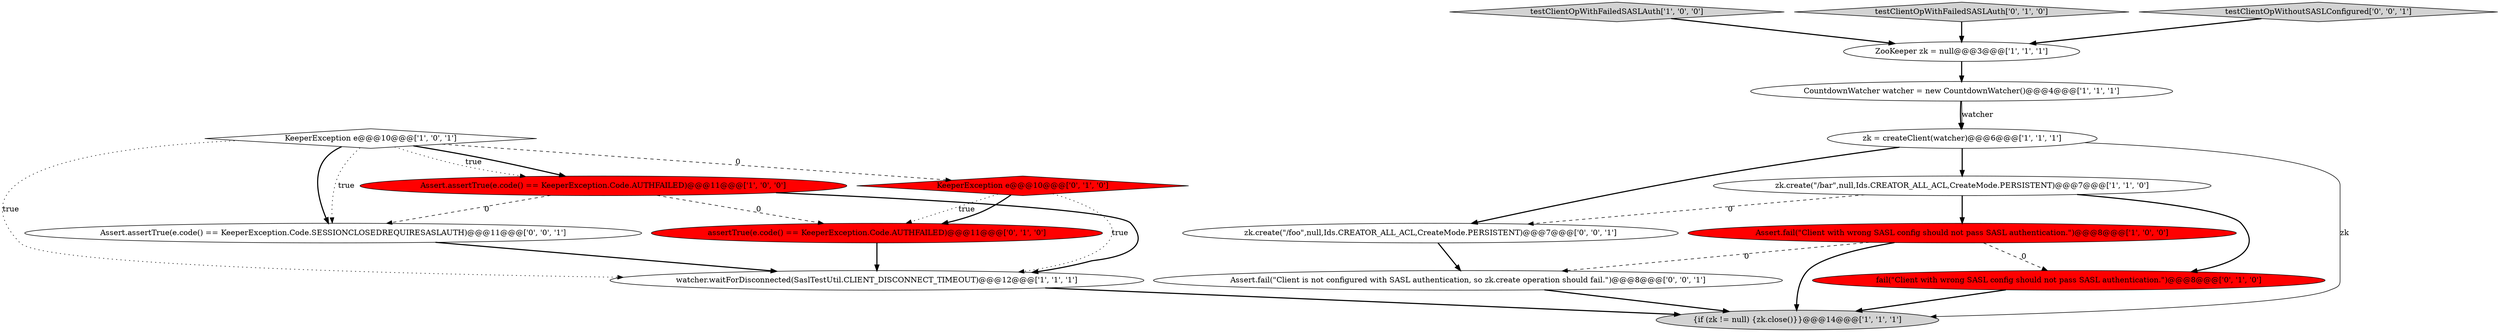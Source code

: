 digraph {
4 [style = filled, label = "watcher.waitForDisconnected(SaslTestUtil.CLIENT_DISCONNECT_TIMEOUT)@@@12@@@['1', '1', '1']", fillcolor = white, shape = ellipse image = "AAA0AAABBB1BBB"];
2 [style = filled, label = "KeeperException e@@@10@@@['1', '0', '1']", fillcolor = white, shape = diamond image = "AAA0AAABBB1BBB"];
14 [style = filled, label = "Assert.assertTrue(e.code() == KeeperException.Code.SESSIONCLOSEDREQUIRESASLAUTH)@@@11@@@['0', '0', '1']", fillcolor = white, shape = ellipse image = "AAA0AAABBB3BBB"];
15 [style = filled, label = "Assert.fail(\"Client is not configured with SASL authentication, so zk.create operation should fail.\")@@@8@@@['0', '0', '1']", fillcolor = white, shape = ellipse image = "AAA0AAABBB3BBB"];
16 [style = filled, label = "zk.create(\"/foo\",null,Ids.CREATOR_ALL_ACL,CreateMode.PERSISTENT)@@@7@@@['0', '0', '1']", fillcolor = white, shape = ellipse image = "AAA0AAABBB3BBB"];
5 [style = filled, label = "testClientOpWithFailedSASLAuth['1', '0', '0']", fillcolor = lightgray, shape = diamond image = "AAA0AAABBB1BBB"];
13 [style = filled, label = "testClientOpWithFailedSASLAuth['0', '1', '0']", fillcolor = lightgray, shape = diamond image = "AAA0AAABBB2BBB"];
9 [style = filled, label = "{if (zk != null) {zk.close()}}@@@14@@@['1', '1', '1']", fillcolor = lightgray, shape = ellipse image = "AAA0AAABBB1BBB"];
11 [style = filled, label = "assertTrue(e.code() == KeeperException.Code.AUTHFAILED)@@@11@@@['0', '1', '0']", fillcolor = red, shape = ellipse image = "AAA1AAABBB2BBB"];
3 [style = filled, label = "Assert.fail(\"Client with wrong SASL config should not pass SASL authentication.\")@@@8@@@['1', '0', '0']", fillcolor = red, shape = ellipse image = "AAA1AAABBB1BBB"];
0 [style = filled, label = "CountdownWatcher watcher = new CountdownWatcher()@@@4@@@['1', '1', '1']", fillcolor = white, shape = ellipse image = "AAA0AAABBB1BBB"];
10 [style = filled, label = "KeeperException e@@@10@@@['0', '1', '0']", fillcolor = red, shape = diamond image = "AAA1AAABBB2BBB"];
12 [style = filled, label = "fail(\"Client with wrong SASL config should not pass SASL authentication.\")@@@8@@@['0', '1', '0']", fillcolor = red, shape = ellipse image = "AAA1AAABBB2BBB"];
6 [style = filled, label = "zk = createClient(watcher)@@@6@@@['1', '1', '1']", fillcolor = white, shape = ellipse image = "AAA0AAABBB1BBB"];
7 [style = filled, label = "ZooKeeper zk = null@@@3@@@['1', '1', '1']", fillcolor = white, shape = ellipse image = "AAA0AAABBB1BBB"];
17 [style = filled, label = "testClientOpWithoutSASLConfigured['0', '0', '1']", fillcolor = lightgray, shape = diamond image = "AAA0AAABBB3BBB"];
1 [style = filled, label = "zk.create(\"/bar\",null,Ids.CREATOR_ALL_ACL,CreateMode.PERSISTENT)@@@7@@@['1', '1', '0']", fillcolor = white, shape = ellipse image = "AAA0AAABBB1BBB"];
8 [style = filled, label = "Assert.assertTrue(e.code() == KeeperException.Code.AUTHFAILED)@@@11@@@['1', '0', '0']", fillcolor = red, shape = ellipse image = "AAA1AAABBB1BBB"];
4->9 [style = bold, label=""];
16->15 [style = bold, label=""];
0->6 [style = bold, label=""];
11->4 [style = bold, label=""];
1->3 [style = bold, label=""];
7->0 [style = bold, label=""];
8->14 [style = dashed, label="0"];
12->9 [style = bold, label=""];
2->10 [style = dashed, label="0"];
17->7 [style = bold, label=""];
3->9 [style = bold, label=""];
6->1 [style = bold, label=""];
3->12 [style = dashed, label="0"];
6->9 [style = solid, label="zk"];
0->6 [style = solid, label="watcher"];
10->11 [style = dotted, label="true"];
6->16 [style = bold, label=""];
13->7 [style = bold, label=""];
15->9 [style = bold, label=""];
1->16 [style = dashed, label="0"];
2->14 [style = bold, label=""];
2->4 [style = dotted, label="true"];
1->12 [style = bold, label=""];
3->15 [style = dashed, label="0"];
5->7 [style = bold, label=""];
2->14 [style = dotted, label="true"];
8->4 [style = bold, label=""];
10->4 [style = dotted, label="true"];
8->11 [style = dashed, label="0"];
2->8 [style = dotted, label="true"];
2->8 [style = bold, label=""];
14->4 [style = bold, label=""];
10->11 [style = bold, label=""];
}

